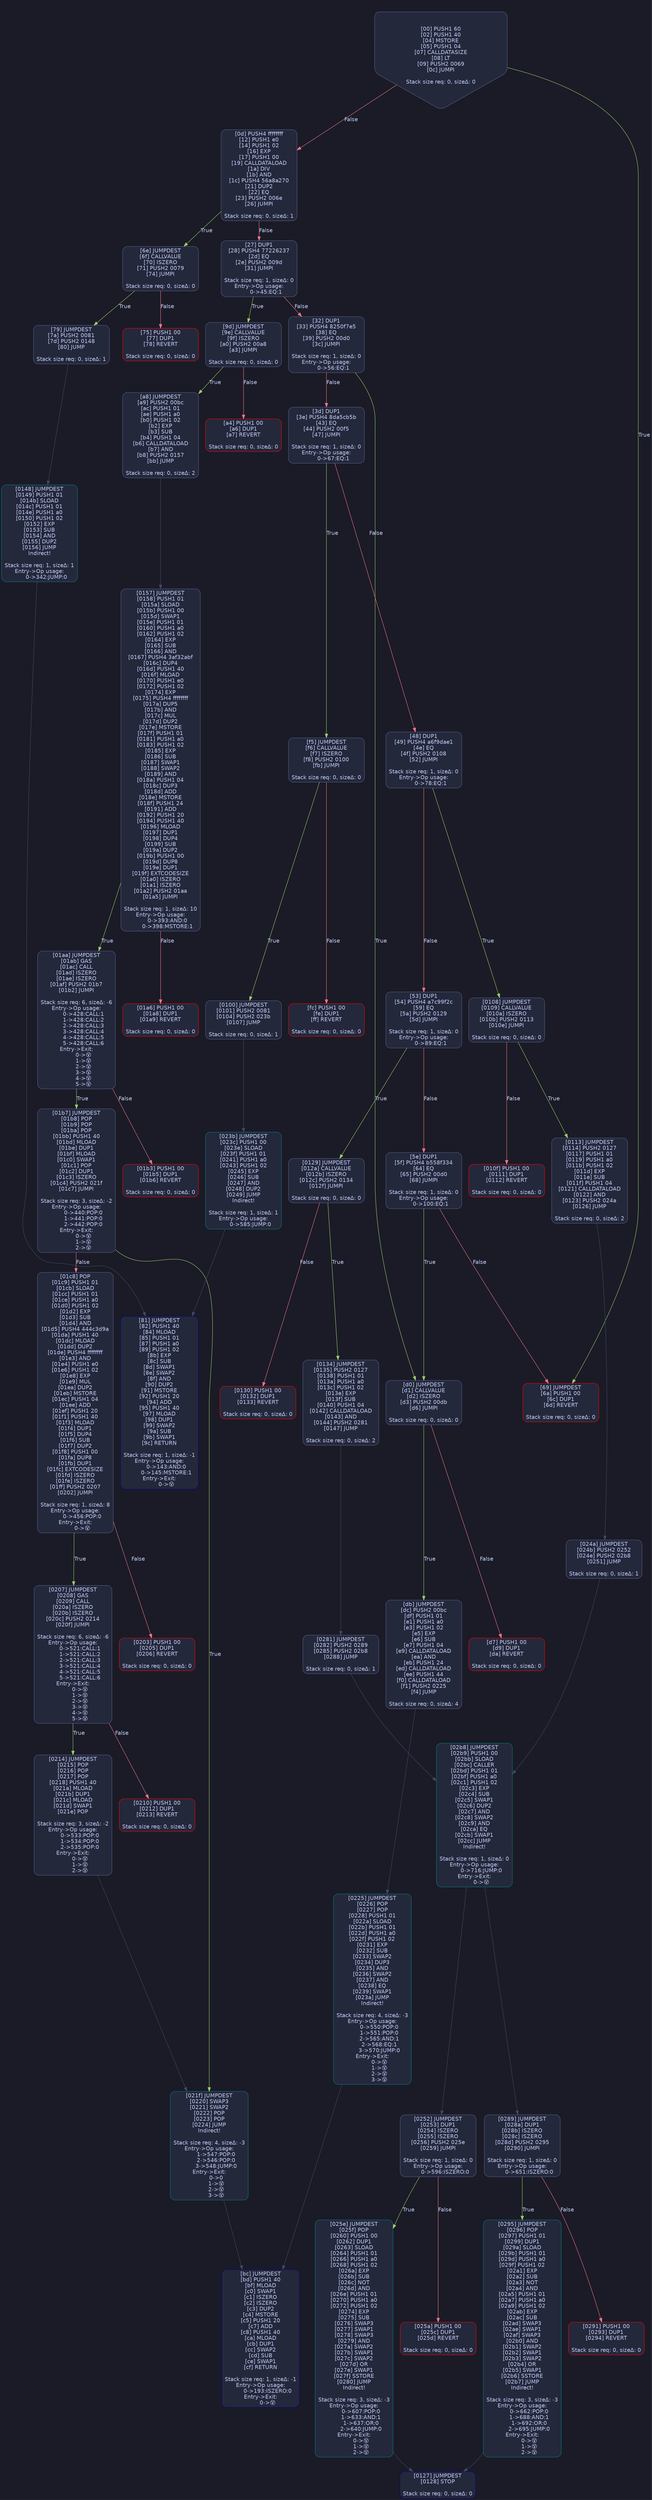 digraph G {
    node [shape=box, style="filled, rounded", color="#565f89", fontcolor="#c0caf5", fontname="Helvetica", fillcolor="#24283b"];
    edge [color="#414868", fontcolor="#c0caf5", fontname="Helvetica"];
    bgcolor="#1a1b26";
    0 [ label = "[00] PUSH1 60
[02] PUSH1 40
[04] MSTORE
[05] PUSH1 04
[07] CALLDATASIZE
[08] LT
[09] PUSH2 0069
[0c] JUMPI

Stack size req: 0, sizeΔ: 0
" shape = invhouse]
    1 [ label = "[0d] PUSH4 ffffffff
[12] PUSH1 e0
[14] PUSH1 02
[16] EXP
[17] PUSH1 00
[19] CALLDATALOAD
[1a] DIV
[1b] AND
[1c] PUSH4 56a8a270
[21] DUP2
[22] EQ
[23] PUSH2 006e
[26] JUMPI

Stack size req: 0, sizeΔ: 1
"]
    2 [ label = "[27] DUP1
[28] PUSH4 77226237
[2d] EQ
[2e] PUSH2 009d
[31] JUMPI

Stack size req: 1, sizeΔ: 0
Entry->Op usage:
	0->45:EQ:1
"]
    3 [ label = "[32] DUP1
[33] PUSH4 8250f7e5
[38] EQ
[39] PUSH2 00d0
[3c] JUMPI

Stack size req: 1, sizeΔ: 0
Entry->Op usage:
	0->56:EQ:1
"]
    4 [ label = "[3d] DUP1
[3e] PUSH4 8da5cb5b
[43] EQ
[44] PUSH2 00f5
[47] JUMPI

Stack size req: 1, sizeΔ: 0
Entry->Op usage:
	0->67:EQ:1
"]
    5 [ label = "[48] DUP1
[49] PUSH4 a6f9dae1
[4e] EQ
[4f] PUSH2 0108
[52] JUMPI

Stack size req: 1, sizeΔ: 0
Entry->Op usage:
	0->78:EQ:1
"]
    6 [ label = "[53] DUP1
[54] PUSH4 a7c99f2c
[59] EQ
[5a] PUSH2 0129
[5d] JUMPI

Stack size req: 1, sizeΔ: 0
Entry->Op usage:
	0->89:EQ:1
"]
    7 [ label = "[5e] DUP1
[5f] PUSH4 b558f334
[64] EQ
[65] PUSH2 00d0
[68] JUMPI

Stack size req: 1, sizeΔ: 0
Entry->Op usage:
	0->100:EQ:1
"]
    8 [ label = "[69] JUMPDEST
[6a] PUSH1 00
[6c] DUP1
[6d] REVERT

Stack size req: 0, sizeΔ: 0
" color = "red"]
    9 [ label = "[6e] JUMPDEST
[6f] CALLVALUE
[70] ISZERO
[71] PUSH2 0079
[74] JUMPI

Stack size req: 0, sizeΔ: 0
"]
    10 [ label = "[75] PUSH1 00
[77] DUP1
[78] REVERT

Stack size req: 0, sizeΔ: 0
" color = "red"]
    11 [ label = "[79] JUMPDEST
[7a] PUSH2 0081
[7d] PUSH2 0148
[80] JUMP

Stack size req: 0, sizeΔ: 1
"]
    12 [ label = "[81] JUMPDEST
[82] PUSH1 40
[84] MLOAD
[85] PUSH1 01
[87] PUSH1 a0
[89] PUSH1 02
[8b] EXP
[8c] SUB
[8d] SWAP1
[8e] SWAP2
[8f] AND
[90] DUP2
[91] MSTORE
[92] PUSH1 20
[94] ADD
[95] PUSH1 40
[97] MLOAD
[98] DUP1
[99] SWAP2
[9a] SUB
[9b] SWAP1
[9c] RETURN

Stack size req: 1, sizeΔ: -1
Entry->Op usage:
	0->143:AND:0
	0->145:MSTORE:1
Entry->Exit:
	0->😵
" color = "darkblue"]
    13 [ label = "[9d] JUMPDEST
[9e] CALLVALUE
[9f] ISZERO
[a0] PUSH2 00a8
[a3] JUMPI

Stack size req: 0, sizeΔ: 0
"]
    14 [ label = "[a4] PUSH1 00
[a6] DUP1
[a7] REVERT

Stack size req: 0, sizeΔ: 0
" color = "red"]
    15 [ label = "[a8] JUMPDEST
[a9] PUSH2 00bc
[ac] PUSH1 01
[ae] PUSH1 a0
[b0] PUSH1 02
[b2] EXP
[b3] SUB
[b4] PUSH1 04
[b6] CALLDATALOAD
[b7] AND
[b8] PUSH2 0157
[bb] JUMP

Stack size req: 0, sizeΔ: 2
"]
    16 [ label = "[bc] JUMPDEST
[bd] PUSH1 40
[bf] MLOAD
[c0] SWAP1
[c1] ISZERO
[c2] ISZERO
[c3] DUP2
[c4] MSTORE
[c5] PUSH1 20
[c7] ADD
[c8] PUSH1 40
[ca] MLOAD
[cb] DUP1
[cc] SWAP2
[cd] SUB
[ce] SWAP1
[cf] RETURN

Stack size req: 1, sizeΔ: -1
Entry->Op usage:
	0->193:ISZERO:0
Entry->Exit:
	0->😵
" color = "darkblue"]
    17 [ label = "[d0] JUMPDEST
[d1] CALLVALUE
[d2] ISZERO
[d3] PUSH2 00db
[d6] JUMPI

Stack size req: 0, sizeΔ: 0
"]
    18 [ label = "[d7] PUSH1 00
[d9] DUP1
[da] REVERT

Stack size req: 0, sizeΔ: 0
" color = "red"]
    19 [ label = "[db] JUMPDEST
[dc] PUSH2 00bc
[df] PUSH1 01
[e1] PUSH1 a0
[e3] PUSH1 02
[e5] EXP
[e6] SUB
[e7] PUSH1 04
[e9] CALLDATALOAD
[ea] AND
[eb] PUSH1 24
[ed] CALLDATALOAD
[ee] PUSH1 44
[f0] CALLDATALOAD
[f1] PUSH2 0225
[f4] JUMP

Stack size req: 0, sizeΔ: 4
"]
    20 [ label = "[f5] JUMPDEST
[f6] CALLVALUE
[f7] ISZERO
[f8] PUSH2 0100
[fb] JUMPI

Stack size req: 0, sizeΔ: 0
"]
    21 [ label = "[fc] PUSH1 00
[fe] DUP1
[ff] REVERT

Stack size req: 0, sizeΔ: 0
" color = "red"]
    22 [ label = "[0100] JUMPDEST
[0101] PUSH2 0081
[0104] PUSH2 023b
[0107] JUMP

Stack size req: 0, sizeΔ: 1
"]
    23 [ label = "[0108] JUMPDEST
[0109] CALLVALUE
[010a] ISZERO
[010b] PUSH2 0113
[010e] JUMPI

Stack size req: 0, sizeΔ: 0
"]
    24 [ label = "[010f] PUSH1 00
[0111] DUP1
[0112] REVERT

Stack size req: 0, sizeΔ: 0
" color = "red"]
    25 [ label = "[0113] JUMPDEST
[0114] PUSH2 0127
[0117] PUSH1 01
[0119] PUSH1 a0
[011b] PUSH1 02
[011d] EXP
[011e] SUB
[011f] PUSH1 04
[0121] CALLDATALOAD
[0122] AND
[0123] PUSH2 024a
[0126] JUMP

Stack size req: 0, sizeΔ: 2
"]
    26 [ label = "[0127] JUMPDEST
[0128] STOP

Stack size req: 0, sizeΔ: 0
" color = "darkblue"]
    27 [ label = "[0129] JUMPDEST
[012a] CALLVALUE
[012b] ISZERO
[012c] PUSH2 0134
[012f] JUMPI

Stack size req: 0, sizeΔ: 0
"]
    28 [ label = "[0130] PUSH1 00
[0132] DUP1
[0133] REVERT

Stack size req: 0, sizeΔ: 0
" color = "red"]
    29 [ label = "[0134] JUMPDEST
[0135] PUSH2 0127
[0138] PUSH1 01
[013a] PUSH1 a0
[013c] PUSH1 02
[013e] EXP
[013f] SUB
[0140] PUSH1 04
[0142] CALLDATALOAD
[0143] AND
[0144] PUSH2 0281
[0147] JUMP

Stack size req: 0, sizeΔ: 2
"]
    30 [ label = "[0148] JUMPDEST
[0149] PUSH1 01
[014b] SLOAD
[014c] PUSH1 01
[014e] PUSH1 a0
[0150] PUSH1 02
[0152] EXP
[0153] SUB
[0154] AND
[0155] DUP2
[0156] JUMP
Indirect!

Stack size req: 1, sizeΔ: 1
Entry->Op usage:
	0->342:JUMP:0
" color = "teal"]
    31 [ label = "[0157] JUMPDEST
[0158] PUSH1 01
[015a] SLOAD
[015b] PUSH1 00
[015d] SWAP1
[015e] PUSH1 01
[0160] PUSH1 a0
[0162] PUSH1 02
[0164] EXP
[0165] SUB
[0166] AND
[0167] PUSH4 3af32abf
[016c] DUP4
[016d] PUSH1 40
[016f] MLOAD
[0170] PUSH1 e0
[0172] PUSH1 02
[0174] EXP
[0175] PUSH4 ffffffff
[017a] DUP5
[017b] AND
[017c] MUL
[017d] DUP2
[017e] MSTORE
[017f] PUSH1 01
[0181] PUSH1 a0
[0183] PUSH1 02
[0185] EXP
[0186] SUB
[0187] SWAP1
[0188] SWAP2
[0189] AND
[018a] PUSH1 04
[018c] DUP3
[018d] ADD
[018e] MSTORE
[018f] PUSH1 24
[0191] ADD
[0192] PUSH1 20
[0194] PUSH1 40
[0196] MLOAD
[0197] DUP1
[0198] DUP4
[0199] SUB
[019a] DUP2
[019b] PUSH1 00
[019d] DUP8
[019e] DUP1
[019f] EXTCODESIZE
[01a0] ISZERO
[01a1] ISZERO
[01a2] PUSH2 01aa
[01a5] JUMPI

Stack size req: 1, sizeΔ: 10
Entry->Op usage:
	0->393:AND:0
	0->398:MSTORE:1
"]
    32 [ label = "[01a6] PUSH1 00
[01a8] DUP1
[01a9] REVERT

Stack size req: 0, sizeΔ: 0
" color = "red"]
    33 [ label = "[01aa] JUMPDEST
[01ab] GAS
[01ac] CALL
[01ad] ISZERO
[01ae] ISZERO
[01af] PUSH2 01b7
[01b2] JUMPI

Stack size req: 6, sizeΔ: -6
Entry->Op usage:
	0->428:CALL:1
	1->428:CALL:2
	2->428:CALL:3
	3->428:CALL:4
	4->428:CALL:5
	5->428:CALL:6
Entry->Exit:
	0->😵
	1->😵
	2->😵
	3->😵
	4->😵
	5->😵
"]
    34 [ label = "[01b3] PUSH1 00
[01b5] DUP1
[01b6] REVERT

Stack size req: 0, sizeΔ: 0
" color = "red"]
    35 [ label = "[01b7] JUMPDEST
[01b8] POP
[01b9] POP
[01ba] POP
[01bb] PUSH1 40
[01bd] MLOAD
[01be] DUP1
[01bf] MLOAD
[01c0] SWAP1
[01c1] POP
[01c2] DUP1
[01c3] ISZERO
[01c4] PUSH2 021f
[01c7] JUMPI

Stack size req: 3, sizeΔ: -2
Entry->Op usage:
	0->440:POP:0
	1->441:POP:0
	2->442:POP:0
Entry->Exit:
	0->😵
	1->😵
	2->😵
"]
    36 [ label = "[01c8] POP
[01c9] PUSH1 01
[01cb] SLOAD
[01cc] PUSH1 01
[01ce] PUSH1 a0
[01d0] PUSH1 02
[01d2] EXP
[01d3] SUB
[01d4] AND
[01d5] PUSH4 444c3d9a
[01da] PUSH1 40
[01dc] MLOAD
[01dd] DUP2
[01de] PUSH4 ffffffff
[01e3] AND
[01e4] PUSH1 e0
[01e6] PUSH1 02
[01e8] EXP
[01e9] MUL
[01ea] DUP2
[01eb] MSTORE
[01ec] PUSH1 04
[01ee] ADD
[01ef] PUSH1 20
[01f1] PUSH1 40
[01f3] MLOAD
[01f4] DUP1
[01f5] DUP4
[01f6] SUB
[01f7] DUP2
[01f8] PUSH1 00
[01fa] DUP8
[01fb] DUP1
[01fc] EXTCODESIZE
[01fd] ISZERO
[01fe] ISZERO
[01ff] PUSH2 0207
[0202] JUMPI

Stack size req: 1, sizeΔ: 8
Entry->Op usage:
	0->456:POP:0
Entry->Exit:
	0->😵
"]
    37 [ label = "[0203] PUSH1 00
[0205] DUP1
[0206] REVERT

Stack size req: 0, sizeΔ: 0
" color = "red"]
    38 [ label = "[0207] JUMPDEST
[0208] GAS
[0209] CALL
[020a] ISZERO
[020b] ISZERO
[020c] PUSH2 0214
[020f] JUMPI

Stack size req: 6, sizeΔ: -6
Entry->Op usage:
	0->521:CALL:1
	1->521:CALL:2
	2->521:CALL:3
	3->521:CALL:4
	4->521:CALL:5
	5->521:CALL:6
Entry->Exit:
	0->😵
	1->😵
	2->😵
	3->😵
	4->😵
	5->😵
"]
    39 [ label = "[0210] PUSH1 00
[0212] DUP1
[0213] REVERT

Stack size req: 0, sizeΔ: 0
" color = "red"]
    40 [ label = "[0214] JUMPDEST
[0215] POP
[0216] POP
[0217] POP
[0218] PUSH1 40
[021a] MLOAD
[021b] DUP1
[021c] MLOAD
[021d] SWAP1
[021e] POP

Stack size req: 3, sizeΔ: -2
Entry->Op usage:
	0->533:POP:0
	1->534:POP:0
	2->535:POP:0
Entry->Exit:
	0->😵
	1->😵
	2->😵
"]
    41 [ label = "[021f] JUMPDEST
[0220] SWAP3
[0221] SWAP2
[0222] POP
[0223] POP
[0224] JUMP
Indirect!

Stack size req: 4, sizeΔ: -3
Entry->Op usage:
	1->547:POP:0
	2->546:POP:0
	3->548:JUMP:0
Entry->Exit:
	0->0
	1->😵
	2->😵
	3->😵
" color = "teal"]
    42 [ label = "[0225] JUMPDEST
[0226] POP
[0227] POP
[0228] PUSH1 01
[022a] SLOAD
[022b] PUSH1 01
[022d] PUSH1 a0
[022f] PUSH1 02
[0231] EXP
[0232] SUB
[0233] SWAP2
[0234] DUP3
[0235] AND
[0236] SWAP2
[0237] AND
[0238] EQ
[0239] SWAP1
[023a] JUMP
Indirect!

Stack size req: 4, sizeΔ: -3
Entry->Op usage:
	0->550:POP:0
	1->551:POP:0
	2->565:AND:1
	2->568:EQ:1
	3->570:JUMP:0
Entry->Exit:
	0->😵
	1->😵
	2->😵
	3->😵
" color = "teal"]
    43 [ label = "[023b] JUMPDEST
[023c] PUSH1 00
[023e] SLOAD
[023f] PUSH1 01
[0241] PUSH1 a0
[0243] PUSH1 02
[0245] EXP
[0246] SUB
[0247] AND
[0248] DUP2
[0249] JUMP
Indirect!

Stack size req: 1, sizeΔ: 1
Entry->Op usage:
	0->585:JUMP:0
" color = "teal"]
    44 [ label = "[024a] JUMPDEST
[024b] PUSH2 0252
[024e] PUSH2 02b8
[0251] JUMP

Stack size req: 0, sizeΔ: 1
"]
    45 [ label = "[0252] JUMPDEST
[0253] DUP1
[0254] ISZERO
[0255] ISZERO
[0256] PUSH2 025e
[0259] JUMPI

Stack size req: 1, sizeΔ: 0
Entry->Op usage:
	0->596:ISZERO:0
"]
    46 [ label = "[025a] PUSH1 00
[025c] DUP1
[025d] REVERT

Stack size req: 0, sizeΔ: 0
" color = "red"]
    47 [ label = "[025e] JUMPDEST
[025f] POP
[0260] PUSH1 00
[0262] DUP1
[0263] SLOAD
[0264] PUSH1 01
[0266] PUSH1 a0
[0268] PUSH1 02
[026a] EXP
[026b] SUB
[026c] NOT
[026d] AND
[026e] PUSH1 01
[0270] PUSH1 a0
[0272] PUSH1 02
[0274] EXP
[0275] SUB
[0276] SWAP3
[0277] SWAP1
[0278] SWAP3
[0279] AND
[027a] SWAP2
[027b] SWAP1
[027c] SWAP2
[027d] OR
[027e] SWAP1
[027f] SSTORE
[0280] JUMP
Indirect!

Stack size req: 3, sizeΔ: -3
Entry->Op usage:
	0->607:POP:0
	1->633:AND:1
	1->637:OR:0
	2->640:JUMP:0
Entry->Exit:
	0->😵
	1->😵
	2->😵
" color = "teal"]
    48 [ label = "[0281] JUMPDEST
[0282] PUSH2 0289
[0285] PUSH2 02b8
[0288] JUMP

Stack size req: 0, sizeΔ: 1
"]
    49 [ label = "[0289] JUMPDEST
[028a] DUP1
[028b] ISZERO
[028c] ISZERO
[028d] PUSH2 0295
[0290] JUMPI

Stack size req: 1, sizeΔ: 0
Entry->Op usage:
	0->651:ISZERO:0
"]
    50 [ label = "[0291] PUSH1 00
[0293] DUP1
[0294] REVERT

Stack size req: 0, sizeΔ: 0
" color = "red"]
    51 [ label = "[0295] JUMPDEST
[0296] POP
[0297] PUSH1 01
[0299] DUP1
[029a] SLOAD
[029b] PUSH1 01
[029d] PUSH1 a0
[029f] PUSH1 02
[02a1] EXP
[02a2] SUB
[02a3] NOT
[02a4] AND
[02a5] PUSH1 01
[02a7] PUSH1 a0
[02a9] PUSH1 02
[02ab] EXP
[02ac] SUB
[02ad] SWAP3
[02ae] SWAP1
[02af] SWAP3
[02b0] AND
[02b1] SWAP2
[02b2] SWAP1
[02b3] SWAP2
[02b4] OR
[02b5] SWAP1
[02b6] SSTORE
[02b7] JUMP
Indirect!

Stack size req: 3, sizeΔ: -3
Entry->Op usage:
	0->662:POP:0
	1->688:AND:1
	1->692:OR:0
	2->695:JUMP:0
Entry->Exit:
	0->😵
	1->😵
	2->😵
" color = "teal"]
    52 [ label = "[02b8] JUMPDEST
[02b9] PUSH1 00
[02bb] SLOAD
[02bc] CALLER
[02bd] PUSH1 01
[02bf] PUSH1 a0
[02c1] PUSH1 02
[02c3] EXP
[02c4] SUB
[02c5] SWAP1
[02c6] DUP2
[02c7] AND
[02c8] SWAP2
[02c9] AND
[02ca] EQ
[02cb] SWAP1
[02cc] JUMP
Indirect!

Stack size req: 1, sizeΔ: 0
Entry->Op usage:
	0->716:JUMP:0
Entry->Exit:
	0->😵
" color = "teal"]
    0 -> 1 [ label = "False" color = "#f7768e"]
    0 -> 8 [ label = "True" color = "#9ece6a"]
    1 -> 2 [ label = "False" color = "#f7768e"]
    1 -> 9 [ label = "True" color = "#9ece6a"]
    2 -> 3 [ label = "False" color = "#f7768e"]
    2 -> 13 [ label = "True" color = "#9ece6a"]
    3 -> 4 [ label = "False" color = "#f7768e"]
    3 -> 17 [ label = "True" color = "#9ece6a"]
    4 -> 5 [ label = "False" color = "#f7768e"]
    4 -> 20 [ label = "True" color = "#9ece6a"]
    5 -> 6 [ label = "False" color = "#f7768e"]
    5 -> 23 [ label = "True" color = "#9ece6a"]
    6 -> 7 [ label = "False" color = "#f7768e"]
    6 -> 27 [ label = "True" color = "#9ece6a"]
    7 -> 8 [ label = "False" color = "#f7768e"]
    7 -> 17 [ label = "True" color = "#9ece6a"]
    9 -> 10 [ label = "False" color = "#f7768e"]
    9 -> 11 [ label = "True" color = "#9ece6a"]
    11 -> 30 [ ]
    13 -> 14 [ label = "False" color = "#f7768e"]
    13 -> 15 [ label = "True" color = "#9ece6a"]
    15 -> 31 [ ]
    17 -> 18 [ label = "False" color = "#f7768e"]
    17 -> 19 [ label = "True" color = "#9ece6a"]
    19 -> 42 [ ]
    20 -> 21 [ label = "False" color = "#f7768e"]
    20 -> 22 [ label = "True" color = "#9ece6a"]
    22 -> 43 [ ]
    23 -> 24 [ label = "False" color = "#f7768e"]
    23 -> 25 [ label = "True" color = "#9ece6a"]
    25 -> 44 [ ]
    27 -> 28 [ label = "False" color = "#f7768e"]
    27 -> 29 [ label = "True" color = "#9ece6a"]
    29 -> 48 [ ]
    31 -> 32 [ label = "False" color = "#f7768e"]
    31 -> 33 [ label = "True" color = "#9ece6a"]
    33 -> 34 [ label = "False" color = "#f7768e"]
    33 -> 35 [ label = "True" color = "#9ece6a"]
    35 -> 36 [ label = "False" color = "#f7768e"]
    35 -> 41 [ label = "True" color = "#9ece6a"]
    36 -> 37 [ label = "False" color = "#f7768e"]
    36 -> 38 [ label = "True" color = "#9ece6a"]
    38 -> 39 [ label = "False" color = "#f7768e"]
    38 -> 40 [ label = "True" color = "#9ece6a"]
    40 -> 41 [ ]
    44 -> 52 [ ]
    45 -> 46 [ label = "False" color = "#f7768e"]
    45 -> 47 [ label = "True" color = "#9ece6a"]
    48 -> 52 [ ]
    49 -> 50 [ label = "False" color = "#f7768e"]
    49 -> 51 [ label = "True" color = "#9ece6a"]
    30 -> 12 [ ]
    41 -> 16 [ ]
    42 -> 16 [ ]
    43 -> 12 [ ]
    52 -> 45 [ ]
    47 -> 26 [ ]
    52 -> 49 [ ]
    51 -> 26 [ ]

}

